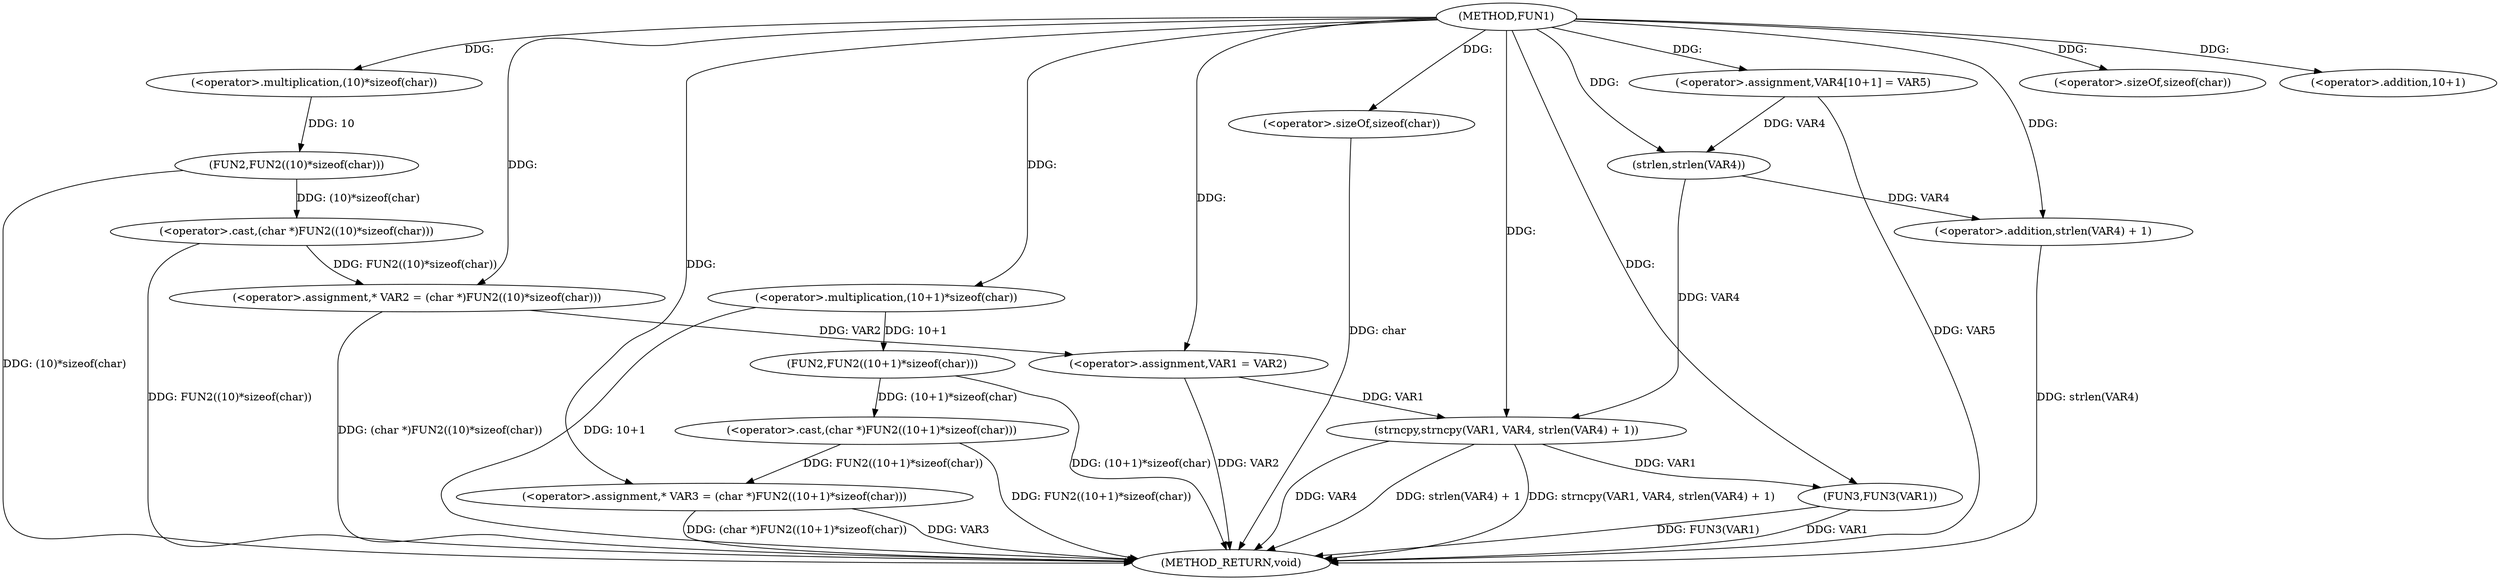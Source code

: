 digraph FUN1 {  
"1000100" [label = "(METHOD,FUN1)" ]
"1000144" [label = "(METHOD_RETURN,void)" ]
"1000104" [label = "(<operator>.assignment,* VAR2 = (char *)FUN2((10)*sizeof(char)))" ]
"1000106" [label = "(<operator>.cast,(char *)FUN2((10)*sizeof(char)))" ]
"1000108" [label = "(FUN2,FUN2((10)*sizeof(char)))" ]
"1000109" [label = "(<operator>.multiplication,(10)*sizeof(char))" ]
"1000111" [label = "(<operator>.sizeOf,sizeof(char))" ]
"1000114" [label = "(<operator>.assignment,* VAR3 = (char *)FUN2((10+1)*sizeof(char)))" ]
"1000116" [label = "(<operator>.cast,(char *)FUN2((10+1)*sizeof(char)))" ]
"1000118" [label = "(FUN2,FUN2((10+1)*sizeof(char)))" ]
"1000119" [label = "(<operator>.multiplication,(10+1)*sizeof(char))" ]
"1000120" [label = "(<operator>.addition,10+1)" ]
"1000123" [label = "(<operator>.sizeOf,sizeof(char))" ]
"1000127" [label = "(<operator>.assignment,VAR1 = VAR2)" ]
"1000132" [label = "(<operator>.assignment,VAR4[10+1] = VAR5)" ]
"1000135" [label = "(strncpy,strncpy(VAR1, VAR4, strlen(VAR4) + 1))" ]
"1000138" [label = "(<operator>.addition,strlen(VAR4) + 1)" ]
"1000139" [label = "(strlen,strlen(VAR4))" ]
"1000142" [label = "(FUN3,FUN3(VAR1))" ]
  "1000142" -> "1000144"  [ label = "DDG: FUN3(VAR1)"] 
  "1000106" -> "1000144"  [ label = "DDG: FUN2((10)*sizeof(char))"] 
  "1000114" -> "1000144"  [ label = "DDG: VAR3"] 
  "1000116" -> "1000144"  [ label = "DDG: FUN2((10+1)*sizeof(char))"] 
  "1000142" -> "1000144"  [ label = "DDG: VAR1"] 
  "1000135" -> "1000144"  [ label = "DDG: strlen(VAR4) + 1"] 
  "1000118" -> "1000144"  [ label = "DDG: (10+1)*sizeof(char)"] 
  "1000114" -> "1000144"  [ label = "DDG: (char *)FUN2((10+1)*sizeof(char))"] 
  "1000123" -> "1000144"  [ label = "DDG: char"] 
  "1000138" -> "1000144"  [ label = "DDG: strlen(VAR4)"] 
  "1000127" -> "1000144"  [ label = "DDG: VAR2"] 
  "1000132" -> "1000144"  [ label = "DDG: VAR5"] 
  "1000135" -> "1000144"  [ label = "DDG: strncpy(VAR1, VAR4, strlen(VAR4) + 1)"] 
  "1000119" -> "1000144"  [ label = "DDG: 10+1"] 
  "1000135" -> "1000144"  [ label = "DDG: VAR4"] 
  "1000104" -> "1000144"  [ label = "DDG: (char *)FUN2((10)*sizeof(char))"] 
  "1000108" -> "1000144"  [ label = "DDG: (10)*sizeof(char)"] 
  "1000106" -> "1000104"  [ label = "DDG: FUN2((10)*sizeof(char))"] 
  "1000100" -> "1000104"  [ label = "DDG: "] 
  "1000108" -> "1000106"  [ label = "DDG: (10)*sizeof(char)"] 
  "1000109" -> "1000108"  [ label = "DDG: 10"] 
  "1000100" -> "1000109"  [ label = "DDG: "] 
  "1000100" -> "1000111"  [ label = "DDG: "] 
  "1000116" -> "1000114"  [ label = "DDG: FUN2((10+1)*sizeof(char))"] 
  "1000100" -> "1000114"  [ label = "DDG: "] 
  "1000118" -> "1000116"  [ label = "DDG: (10+1)*sizeof(char)"] 
  "1000119" -> "1000118"  [ label = "DDG: 10+1"] 
  "1000100" -> "1000119"  [ label = "DDG: "] 
  "1000100" -> "1000120"  [ label = "DDG: "] 
  "1000100" -> "1000123"  [ label = "DDG: "] 
  "1000104" -> "1000127"  [ label = "DDG: VAR2"] 
  "1000100" -> "1000127"  [ label = "DDG: "] 
  "1000100" -> "1000132"  [ label = "DDG: "] 
  "1000127" -> "1000135"  [ label = "DDG: VAR1"] 
  "1000100" -> "1000135"  [ label = "DDG: "] 
  "1000139" -> "1000135"  [ label = "DDG: VAR4"] 
  "1000139" -> "1000138"  [ label = "DDG: VAR4"] 
  "1000132" -> "1000139"  [ label = "DDG: VAR4"] 
  "1000100" -> "1000139"  [ label = "DDG: "] 
  "1000100" -> "1000138"  [ label = "DDG: "] 
  "1000135" -> "1000142"  [ label = "DDG: VAR1"] 
  "1000100" -> "1000142"  [ label = "DDG: "] 
}
